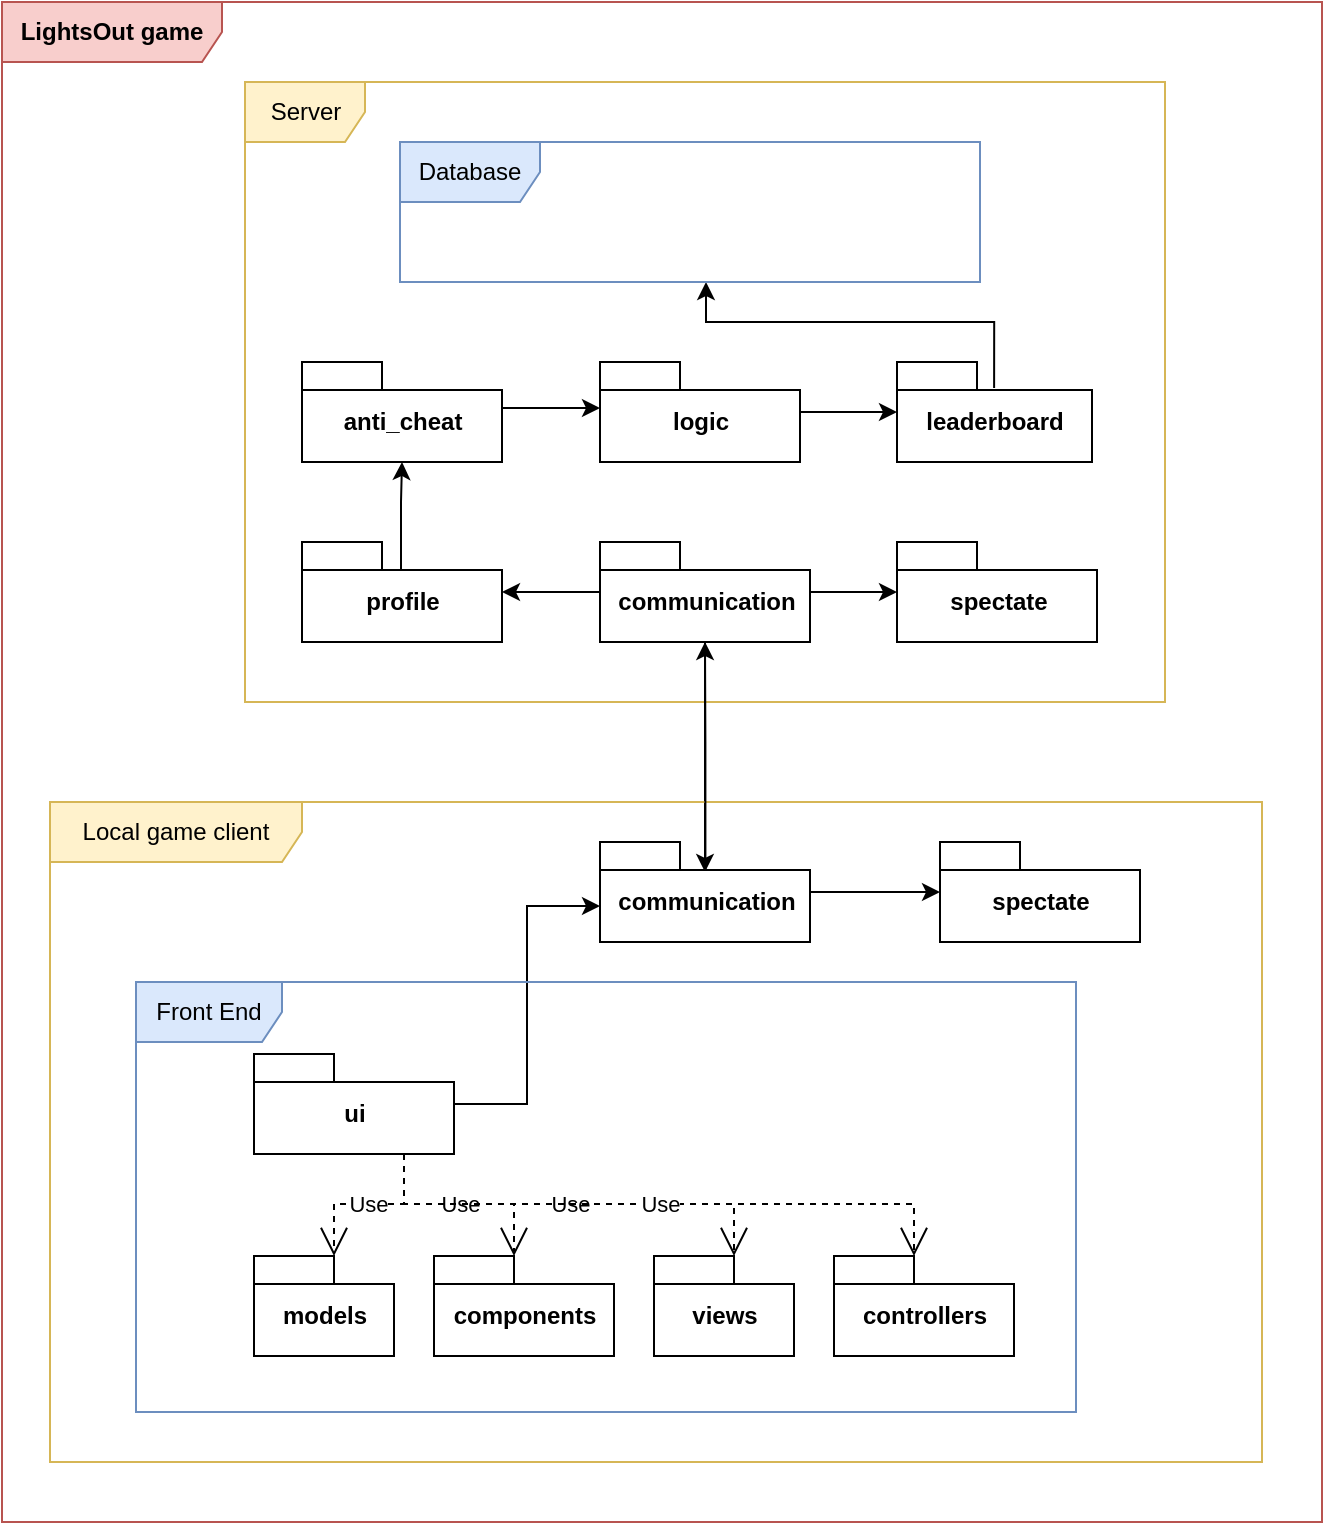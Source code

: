 <mxfile version="20.8.16" type="device"><diagram name="Page-1" id="b5b7bab2-c9e2-2cf4-8b2a-24fd1a2a6d21"><mxGraphModel dx="1420" dy="870" grid="1" gridSize="10" guides="1" tooltips="1" connect="1" arrows="1" fold="1" page="1" pageScale="1" pageWidth="827" pageHeight="1169" background="none" math="0" shadow="0"><root><mxCell id="0"/><mxCell id="1" parent="0"/><mxCell id="kwbDpzZ2g6oN2fYIvvf1-19" value="&lt;b&gt;LightsOut game&lt;/b&gt;" style="shape=umlFrame;whiteSpace=wrap;html=1;width=110;height=30;fillColor=#f8cecc;strokeColor=#b85450;" vertex="1" parent="1"><mxGeometry x="70" y="90" width="660" height="760" as="geometry"/></mxCell><mxCell id="kwbDpzZ2g6oN2fYIvvf1-20" value="Server" style="shape=umlFrame;whiteSpace=wrap;html=1;fillColor=#fff2cc;strokeColor=#d6b656;" vertex="1" parent="1"><mxGeometry x="191.5" y="130" width="460" height="310" as="geometry"/></mxCell><mxCell id="kwbDpzZ2g6oN2fYIvvf1-63" style="edgeStyle=orthogonalEdgeStyle;rounded=0;orthogonalLoop=1;jettySize=auto;html=1;" edge="1" parent="1" source="kwbDpzZ2g6oN2fYIvvf1-21" target="kwbDpzZ2g6oN2fYIvvf1-24"><mxGeometry relative="1" as="geometry"/></mxCell><mxCell id="kwbDpzZ2g6oN2fYIvvf1-21" value="logic" style="shape=folder;fontStyle=1;spacingTop=10;tabWidth=40;tabHeight=14;tabPosition=left;html=1;" vertex="1" parent="1"><mxGeometry x="369" y="270" width="100" height="50" as="geometry"/></mxCell><mxCell id="kwbDpzZ2g6oN2fYIvvf1-62" style="edgeStyle=orthogonalEdgeStyle;rounded=0;orthogonalLoop=1;jettySize=auto;html=1;entryX=0;entryY=0;entryDx=0;entryDy=23;entryPerimeter=0;exitX=0;exitY=0;exitDx=100;exitDy=23;exitPerimeter=0;" edge="1" parent="1" source="kwbDpzZ2g6oN2fYIvvf1-70" target="kwbDpzZ2g6oN2fYIvvf1-21"><mxGeometry relative="1" as="geometry"><mxPoint x="320" y="275.0" as="sourcePoint"/></mxGeometry></mxCell><mxCell id="kwbDpzZ2g6oN2fYIvvf1-54" style="edgeStyle=orthogonalEdgeStyle;rounded=0;orthogonalLoop=1;jettySize=auto;html=1;entryX=0.5;entryY=0.3;entryDx=0;entryDy=0;entryPerimeter=0;" edge="1" parent="1" source="kwbDpzZ2g6oN2fYIvvf1-23" target="kwbDpzZ2g6oN2fYIvvf1-33"><mxGeometry relative="1" as="geometry"/></mxCell><mxCell id="kwbDpzZ2g6oN2fYIvvf1-55" style="edgeStyle=orthogonalEdgeStyle;rounded=0;orthogonalLoop=1;jettySize=auto;html=1;" edge="1" parent="1" source="kwbDpzZ2g6oN2fYIvvf1-23" target="kwbDpzZ2g6oN2fYIvvf1-25"><mxGeometry relative="1" as="geometry"/></mxCell><mxCell id="kwbDpzZ2g6oN2fYIvvf1-66" style="edgeStyle=orthogonalEdgeStyle;rounded=0;orthogonalLoop=1;jettySize=auto;html=1;" edge="1" parent="1" source="kwbDpzZ2g6oN2fYIvvf1-23" target="kwbDpzZ2g6oN2fYIvvf1-69"><mxGeometry relative="1" as="geometry"><mxPoint x="320" y="365" as="targetPoint"/></mxGeometry></mxCell><mxCell id="kwbDpzZ2g6oN2fYIvvf1-23" value="communication" style="shape=folder;fontStyle=1;spacingTop=10;tabWidth=40;tabHeight=14;tabPosition=left;html=1;" vertex="1" parent="1"><mxGeometry x="369" y="360" width="105" height="50" as="geometry"/></mxCell><mxCell id="kwbDpzZ2g6oN2fYIvvf1-74" style="edgeStyle=orthogonalEdgeStyle;rounded=0;orthogonalLoop=1;jettySize=auto;html=1;exitX=0.498;exitY=0.26;exitDx=0;exitDy=0;exitPerimeter=0;" edge="1" parent="1" source="kwbDpzZ2g6oN2fYIvvf1-24" target="kwbDpzZ2g6oN2fYIvvf1-73"><mxGeometry relative="1" as="geometry"><Array as="points"><mxPoint x="566" y="250"/><mxPoint x="422" y="250"/></Array></mxGeometry></mxCell><mxCell id="kwbDpzZ2g6oN2fYIvvf1-24" value="leaderboard" style="shape=folder;fontStyle=1;spacingTop=10;tabWidth=40;tabHeight=14;tabPosition=left;html=1;" vertex="1" parent="1"><mxGeometry x="517.5" y="270" width="97.5" height="50" as="geometry"/></mxCell><mxCell id="kwbDpzZ2g6oN2fYIvvf1-25" value="spectate" style="shape=folder;fontStyle=1;spacingTop=10;tabWidth=40;tabHeight=14;tabPosition=left;html=1;" vertex="1" parent="1"><mxGeometry x="517.5" y="360" width="100" height="50" as="geometry"/></mxCell><mxCell id="kwbDpzZ2g6oN2fYIvvf1-26" value="Local game client" style="shape=umlFrame;whiteSpace=wrap;html=1;width=126;height=30;fillColor=#fff2cc;strokeColor=#d6b656;" vertex="1" parent="1"><mxGeometry x="94" y="490" width="606" height="330" as="geometry"/></mxCell><mxCell id="kwbDpzZ2g6oN2fYIvvf1-45" style="edgeStyle=orthogonalEdgeStyle;rounded=0;orthogonalLoop=1;jettySize=auto;html=1;entryX=0;entryY=0;entryDx=0;entryDy=32;entryPerimeter=0;" edge="1" parent="1" source="kwbDpzZ2g6oN2fYIvvf1-27" target="kwbDpzZ2g6oN2fYIvvf1-33"><mxGeometry relative="1" as="geometry"><mxPoint x="369" y="568" as="targetPoint"/></mxGeometry></mxCell><mxCell id="kwbDpzZ2g6oN2fYIvvf1-27" value="ui" style="shape=folder;fontStyle=1;spacingTop=10;tabWidth=40;tabHeight=14;tabPosition=left;html=1;" vertex="1" parent="1"><mxGeometry x="196" y="616" width="100" height="50" as="geometry"/></mxCell><mxCell id="kwbDpzZ2g6oN2fYIvvf1-31" value="views" style="shape=folder;fontStyle=1;spacingTop=10;tabWidth=40;tabHeight=14;tabPosition=left;html=1;" vertex="1" parent="1"><mxGeometry x="396" y="717" width="70" height="50" as="geometry"/></mxCell><mxCell id="kwbDpzZ2g6oN2fYIvvf1-32" value="controllers" style="shape=folder;fontStyle=1;spacingTop=10;tabWidth=40;tabHeight=14;tabPosition=left;html=1;" vertex="1" parent="1"><mxGeometry x="486" y="717" width="90" height="50" as="geometry"/></mxCell><mxCell id="kwbDpzZ2g6oN2fYIvvf1-46" style="edgeStyle=orthogonalEdgeStyle;rounded=0;orthogonalLoop=1;jettySize=auto;html=1;entryX=0.5;entryY=1;entryDx=0;entryDy=0;entryPerimeter=0;exitX=0.502;exitY=0.285;exitDx=0;exitDy=0;exitPerimeter=0;" edge="1" parent="1" source="kwbDpzZ2g6oN2fYIvvf1-33" target="kwbDpzZ2g6oN2fYIvvf1-23"><mxGeometry relative="1" as="geometry"><mxPoint x="372" y="460" as="sourcePoint"/></mxGeometry></mxCell><mxCell id="kwbDpzZ2g6oN2fYIvvf1-64" style="edgeStyle=orthogonalEdgeStyle;rounded=0;orthogonalLoop=1;jettySize=auto;html=1;" edge="1" parent="1" source="kwbDpzZ2g6oN2fYIvvf1-33" target="kwbDpzZ2g6oN2fYIvvf1-34"><mxGeometry relative="1" as="geometry"/></mxCell><mxCell id="kwbDpzZ2g6oN2fYIvvf1-33" value="communication" style="shape=folder;fontStyle=1;spacingTop=10;tabWidth=40;tabHeight=14;tabPosition=left;html=1;" vertex="1" parent="1"><mxGeometry x="369" y="510" width="105" height="50" as="geometry"/></mxCell><mxCell id="kwbDpzZ2g6oN2fYIvvf1-34" value="spectate" style="shape=folder;fontStyle=1;spacingTop=10;tabWidth=40;tabHeight=14;tabPosition=left;html=1;" vertex="1" parent="1"><mxGeometry x="539" y="510" width="100" height="50" as="geometry"/></mxCell><mxCell id="kwbDpzZ2g6oN2fYIvvf1-35" value="Use" style="endArrow=open;endSize=12;dashed=1;html=1;rounded=0;exitX=0.75;exitY=1;exitDx=0;exitDy=0;exitPerimeter=0;entryX=0;entryY=0;entryDx=40;entryDy=0;entryPerimeter=0;" edge="1" parent="1" source="kwbDpzZ2g6oN2fYIvvf1-27" target="kwbDpzZ2g6oN2fYIvvf1-37"><mxGeometry width="160" relative="1" as="geometry"><mxPoint x="246" y="661" as="sourcePoint"/><mxPoint x="236" y="701" as="targetPoint"/><Array as="points"><mxPoint x="271" y="691"/><mxPoint x="236" y="691"/></Array></mxGeometry></mxCell><mxCell id="kwbDpzZ2g6oN2fYIvvf1-37" value="models" style="shape=folder;fontStyle=1;spacingTop=10;tabWidth=40;tabHeight=14;tabPosition=left;html=1;" vertex="1" parent="1"><mxGeometry x="196" y="717" width="70" height="50" as="geometry"/></mxCell><mxCell id="kwbDpzZ2g6oN2fYIvvf1-38" value="components" style="shape=folder;fontStyle=1;spacingTop=10;tabWidth=40;tabHeight=14;tabPosition=left;html=1;" vertex="1" parent="1"><mxGeometry x="286" y="717" width="90" height="50" as="geometry"/></mxCell><mxCell id="kwbDpzZ2g6oN2fYIvvf1-41" value="Use" style="endArrow=open;endSize=12;dashed=1;html=1;rounded=0;exitX=0.75;exitY=1;exitDx=0;exitDy=0;exitPerimeter=0;entryX=0;entryY=0;entryDx=40;entryDy=0;entryPerimeter=0;" edge="1" parent="1" source="kwbDpzZ2g6oN2fYIvvf1-27" target="kwbDpzZ2g6oN2fYIvvf1-38"><mxGeometry width="160" relative="1" as="geometry"><mxPoint x="281" y="676" as="sourcePoint"/><mxPoint x="246" y="727" as="targetPoint"/><Array as="points"><mxPoint x="271" y="691"/><mxPoint x="326" y="691"/></Array></mxGeometry></mxCell><mxCell id="kwbDpzZ2g6oN2fYIvvf1-42" value="Use" style="endArrow=open;endSize=12;dashed=1;html=1;rounded=0;exitX=0.75;exitY=1;exitDx=0;exitDy=0;exitPerimeter=0;entryX=0;entryY=0;entryDx=40;entryDy=0;entryPerimeter=0;" edge="1" parent="1" source="kwbDpzZ2g6oN2fYIvvf1-27" target="kwbDpzZ2g6oN2fYIvvf1-31"><mxGeometry width="160" relative="1" as="geometry"><mxPoint x="281" y="676" as="sourcePoint"/><mxPoint x="336" y="727" as="targetPoint"/><Array as="points"><mxPoint x="271" y="691"/><mxPoint x="436" y="691"/></Array></mxGeometry></mxCell><mxCell id="kwbDpzZ2g6oN2fYIvvf1-43" value="Use" style="endArrow=open;endSize=12;dashed=1;html=1;rounded=0;exitX=0.75;exitY=1;exitDx=0;exitDy=0;exitPerimeter=0;entryX=0;entryY=0;entryDx=40;entryDy=0;entryPerimeter=0;" edge="1" parent="1" source="kwbDpzZ2g6oN2fYIvvf1-27" target="kwbDpzZ2g6oN2fYIvvf1-32"><mxGeometry width="160" relative="1" as="geometry"><mxPoint x="281" y="676" as="sourcePoint"/><mxPoint x="446" y="727" as="targetPoint"/><Array as="points"><mxPoint x="271" y="691"/><mxPoint x="526" y="691"/></Array></mxGeometry></mxCell><mxCell id="kwbDpzZ2g6oN2fYIvvf1-67" style="edgeStyle=orthogonalEdgeStyle;rounded=0;orthogonalLoop=1;jettySize=auto;html=1;entryX=0.5;entryY=1;entryDx=0;entryDy=0;entryPerimeter=0;exitX=0.502;exitY=0.304;exitDx=0;exitDy=0;exitPerimeter=0;" edge="1" parent="1" source="kwbDpzZ2g6oN2fYIvvf1-65"><mxGeometry relative="1" as="geometry"><mxPoint x="270" y="230.0" as="targetPoint"/></mxGeometry></mxCell><mxCell id="kwbDpzZ2g6oN2fYIvvf1-68" value="Front End" style="shape=umlFrame;whiteSpace=wrap;html=1;width=73;height=30;fillColor=#dae8fc;strokeColor=#6c8ebf;" vertex="1" parent="1"><mxGeometry x="137" y="580" width="470" height="215" as="geometry"/></mxCell><mxCell id="kwbDpzZ2g6oN2fYIvvf1-72" value="" style="edgeStyle=orthogonalEdgeStyle;rounded=0;orthogonalLoop=1;jettySize=auto;html=1;exitX=0.495;exitY=0.312;exitDx=0;exitDy=0;exitPerimeter=0;" edge="1" parent="1" source="kwbDpzZ2g6oN2fYIvvf1-69" target="kwbDpzZ2g6oN2fYIvvf1-70"><mxGeometry relative="1" as="geometry"/></mxCell><mxCell id="kwbDpzZ2g6oN2fYIvvf1-69" value="profile" style="shape=folder;fontStyle=1;spacingTop=10;tabWidth=40;tabHeight=14;tabPosition=left;html=1;" vertex="1" parent="1"><mxGeometry x="220" y="360" width="100" height="50" as="geometry"/></mxCell><mxCell id="kwbDpzZ2g6oN2fYIvvf1-70" value="anti_cheat" style="shape=folder;fontStyle=1;spacingTop=10;tabWidth=40;tabHeight=14;tabPosition=left;html=1;" vertex="1" parent="1"><mxGeometry x="220" y="270" width="100" height="50" as="geometry"/></mxCell><mxCell id="kwbDpzZ2g6oN2fYIvvf1-73" value="Database" style="shape=umlFrame;whiteSpace=wrap;html=1;width=70;height=30;fillColor=#dae8fc;strokeColor=#6c8ebf;" vertex="1" parent="1"><mxGeometry x="269" y="160" width="290" height="70" as="geometry"/></mxCell></root></mxGraphModel></diagram></mxfile>